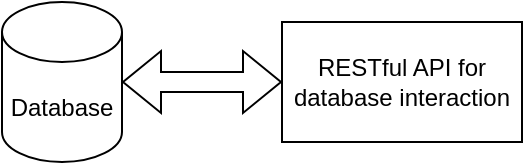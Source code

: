 <mxfile version="24.3.1" type="github">
  <diagram name="Page-1" id="uL_Zctr-na8d-sPSYKUx">
    <mxGraphModel dx="1434" dy="834" grid="1" gridSize="10" guides="1" tooltips="1" connect="1" arrows="1" fold="1" page="1" pageScale="1" pageWidth="850" pageHeight="1100" math="0" shadow="0">
      <root>
        <mxCell id="0" />
        <mxCell id="1" parent="0" />
        <mxCell id="l2sKeNEtENxlWYQMAYYa-2" value="Database" style="shape=cylinder3;whiteSpace=wrap;html=1;boundedLbl=1;backgroundOutline=1;size=15;" vertex="1" parent="1">
          <mxGeometry x="80" y="40" width="60" height="80" as="geometry" />
        </mxCell>
        <mxCell id="l2sKeNEtENxlWYQMAYYa-3" value="RESTful API for database interaction" style="rounded=0;whiteSpace=wrap;html=1;" vertex="1" parent="1">
          <mxGeometry x="220" y="50" width="120" height="60" as="geometry" />
        </mxCell>
        <mxCell id="l2sKeNEtENxlWYQMAYYa-6" value="" style="shape=flexArrow;endArrow=classic;startArrow=classic;html=1;rounded=0;entryX=0;entryY=0.5;entryDx=0;entryDy=0;exitX=1;exitY=0.5;exitDx=0;exitDy=0;exitPerimeter=0;" edge="1" parent="1" source="l2sKeNEtENxlWYQMAYYa-2" target="l2sKeNEtENxlWYQMAYYa-3">
          <mxGeometry width="100" height="100" relative="1" as="geometry">
            <mxPoint x="110" y="150" as="sourcePoint" />
            <mxPoint x="210" y="50" as="targetPoint" />
          </mxGeometry>
        </mxCell>
      </root>
    </mxGraphModel>
  </diagram>
</mxfile>
